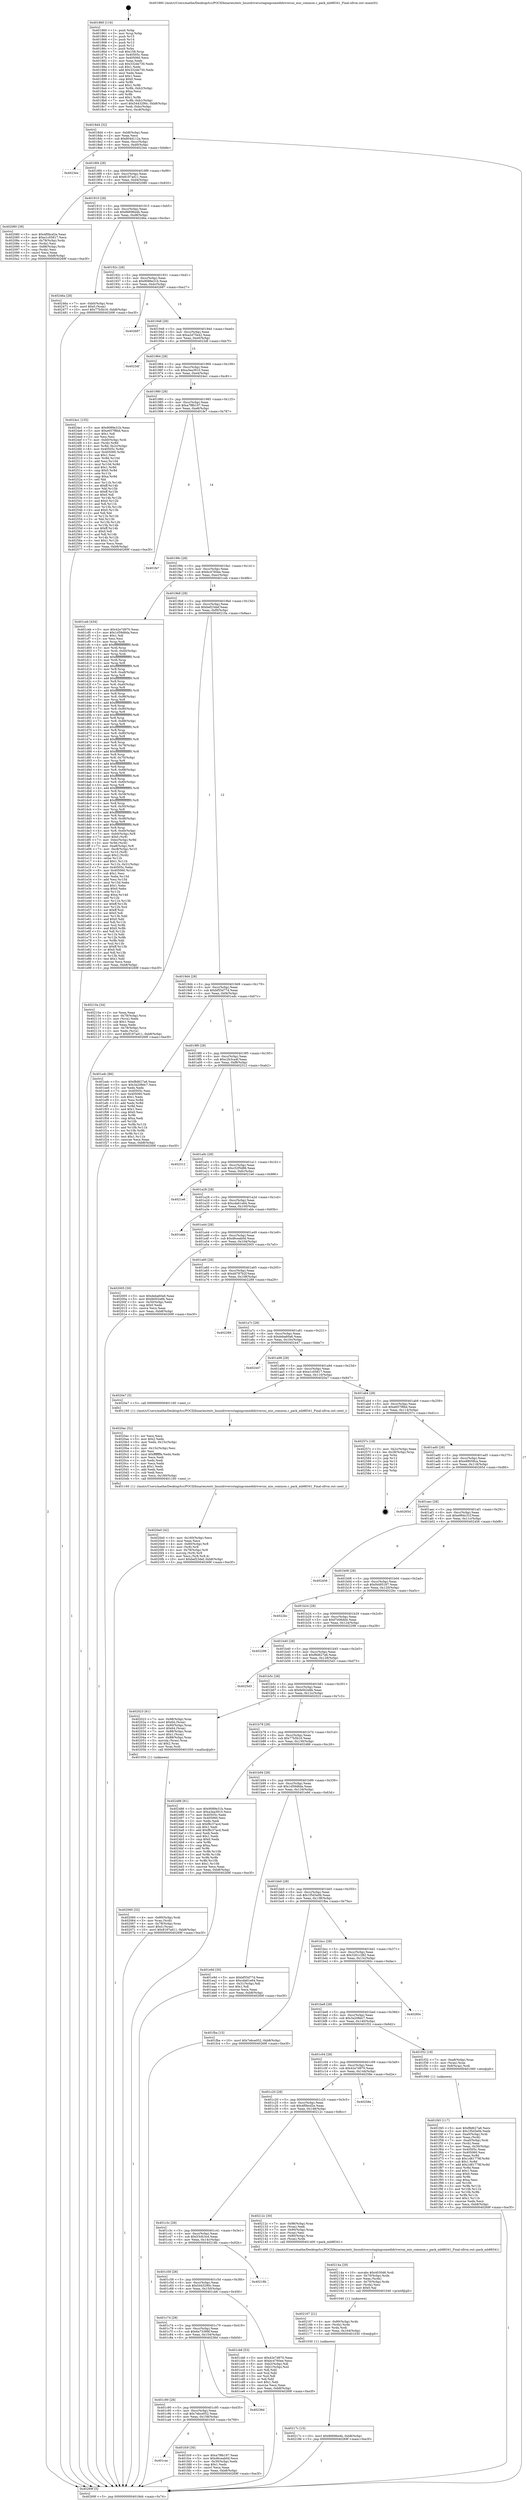 digraph "0x401860" {
  label = "0x401860 (/mnt/c/Users/mathe/Desktop/tcc/POCII/binaries/extr_linuxdriversstagingcomedidriversni_mio_common.c_pack_mb88341_Final-ollvm.out::main(0))"
  labelloc = "t"
  node[shape=record]

  Entry [label="",width=0.3,height=0.3,shape=circle,fillcolor=black,style=filled]
  "0x4018d4" [label="{
     0x4018d4 [32]\l
     | [instrs]\l
     &nbsp;&nbsp;0x4018d4 \<+6\>: mov -0xb8(%rbp),%eax\l
     &nbsp;&nbsp;0x4018da \<+2\>: mov %eax,%ecx\l
     &nbsp;&nbsp;0x4018dc \<+6\>: sub $0x804d112a,%ecx\l
     &nbsp;&nbsp;0x4018e2 \<+6\>: mov %eax,-0xcc(%rbp)\l
     &nbsp;&nbsp;0x4018e8 \<+6\>: mov %ecx,-0xd0(%rbp)\l
     &nbsp;&nbsp;0x4018ee \<+6\>: je 00000000004023ee \<main+0xb8e\>\l
  }"]
  "0x4023ee" [label="{
     0x4023ee\l
  }", style=dashed]
  "0x4018f4" [label="{
     0x4018f4 [28]\l
     | [instrs]\l
     &nbsp;&nbsp;0x4018f4 \<+5\>: jmp 00000000004018f9 \<main+0x99\>\l
     &nbsp;&nbsp;0x4018f9 \<+6\>: mov -0xcc(%rbp),%eax\l
     &nbsp;&nbsp;0x4018ff \<+5\>: sub $0x8197ad11,%eax\l
     &nbsp;&nbsp;0x401904 \<+6\>: mov %eax,-0xd4(%rbp)\l
     &nbsp;&nbsp;0x40190a \<+6\>: je 0000000000402080 \<main+0x820\>\l
  }"]
  Exit [label="",width=0.3,height=0.3,shape=circle,fillcolor=black,style=filled,peripheries=2]
  "0x402080" [label="{
     0x402080 [39]\l
     | [instrs]\l
     &nbsp;&nbsp;0x402080 \<+5\>: mov $0x4f0bcd2e,%eax\l
     &nbsp;&nbsp;0x402085 \<+5\>: mov $0xe1c05817,%ecx\l
     &nbsp;&nbsp;0x40208a \<+4\>: mov -0x78(%rbp),%rdx\l
     &nbsp;&nbsp;0x40208e \<+2\>: mov (%rdx),%esi\l
     &nbsp;&nbsp;0x402090 \<+7\>: mov -0x88(%rbp),%rdx\l
     &nbsp;&nbsp;0x402097 \<+2\>: cmp (%rdx),%esi\l
     &nbsp;&nbsp;0x402099 \<+3\>: cmovl %ecx,%eax\l
     &nbsp;&nbsp;0x40209c \<+6\>: mov %eax,-0xb8(%rbp)\l
     &nbsp;&nbsp;0x4020a2 \<+5\>: jmp 000000000040269f \<main+0xe3f\>\l
  }"]
  "0x401910" [label="{
     0x401910 [28]\l
     | [instrs]\l
     &nbsp;&nbsp;0x401910 \<+5\>: jmp 0000000000401915 \<main+0xb5\>\l
     &nbsp;&nbsp;0x401915 \<+6\>: mov -0xcc(%rbp),%eax\l
     &nbsp;&nbsp;0x40191b \<+5\>: sub $0x86696e4b,%eax\l
     &nbsp;&nbsp;0x401920 \<+6\>: mov %eax,-0xd8(%rbp)\l
     &nbsp;&nbsp;0x401926 \<+6\>: je 000000000040246a \<main+0xc0a\>\l
  }"]
  "0x40217c" [label="{
     0x40217c [15]\l
     | [instrs]\l
     &nbsp;&nbsp;0x40217c \<+10\>: movl $0x86696e4b,-0xb8(%rbp)\l
     &nbsp;&nbsp;0x402186 \<+5\>: jmp 000000000040269f \<main+0xe3f\>\l
  }"]
  "0x40246a" [label="{
     0x40246a [28]\l
     | [instrs]\l
     &nbsp;&nbsp;0x40246a \<+7\>: mov -0xb0(%rbp),%rax\l
     &nbsp;&nbsp;0x402471 \<+6\>: movl $0x0,(%rax)\l
     &nbsp;&nbsp;0x402477 \<+10\>: movl $0x77b5b16,-0xb8(%rbp)\l
     &nbsp;&nbsp;0x402481 \<+5\>: jmp 000000000040269f \<main+0xe3f\>\l
  }"]
  "0x40192c" [label="{
     0x40192c [28]\l
     | [instrs]\l
     &nbsp;&nbsp;0x40192c \<+5\>: jmp 0000000000401931 \<main+0xd1\>\l
     &nbsp;&nbsp;0x401931 \<+6\>: mov -0xcc(%rbp),%eax\l
     &nbsp;&nbsp;0x401937 \<+5\>: sub $0x9089e31b,%eax\l
     &nbsp;&nbsp;0x40193c \<+6\>: mov %eax,-0xdc(%rbp)\l
     &nbsp;&nbsp;0x401942 \<+6\>: je 0000000000402687 \<main+0xe27\>\l
  }"]
  "0x402167" [label="{
     0x402167 [21]\l
     | [instrs]\l
     &nbsp;&nbsp;0x402167 \<+4\>: mov -0x80(%rbp),%rdx\l
     &nbsp;&nbsp;0x40216b \<+3\>: mov (%rdx),%rdx\l
     &nbsp;&nbsp;0x40216e \<+3\>: mov %rdx,%rdi\l
     &nbsp;&nbsp;0x402171 \<+6\>: mov %eax,-0x164(%rbp)\l
     &nbsp;&nbsp;0x402177 \<+5\>: call 0000000000401030 \<free@plt\>\l
     | [calls]\l
     &nbsp;&nbsp;0x401030 \{1\} (unknown)\l
  }"]
  "0x402687" [label="{
     0x402687\l
  }", style=dashed]
  "0x401948" [label="{
     0x401948 [28]\l
     | [instrs]\l
     &nbsp;&nbsp;0x401948 \<+5\>: jmp 000000000040194d \<main+0xed\>\l
     &nbsp;&nbsp;0x40194d \<+6\>: mov -0xcc(%rbp),%eax\l
     &nbsp;&nbsp;0x401953 \<+5\>: sub $0xa2d75e42,%eax\l
     &nbsp;&nbsp;0x401958 \<+6\>: mov %eax,-0xe0(%rbp)\l
     &nbsp;&nbsp;0x40195e \<+6\>: je 00000000004023df \<main+0xb7f\>\l
  }"]
  "0x40214a" [label="{
     0x40214a [29]\l
     | [instrs]\l
     &nbsp;&nbsp;0x40214a \<+10\>: movabs $0x4030d6,%rdi\l
     &nbsp;&nbsp;0x402154 \<+4\>: mov -0x70(%rbp),%rdx\l
     &nbsp;&nbsp;0x402158 \<+2\>: mov %eax,(%rdx)\l
     &nbsp;&nbsp;0x40215a \<+4\>: mov -0x70(%rbp),%rdx\l
     &nbsp;&nbsp;0x40215e \<+2\>: mov (%rdx),%esi\l
     &nbsp;&nbsp;0x402160 \<+2\>: mov $0x0,%al\l
     &nbsp;&nbsp;0x402162 \<+5\>: call 0000000000401040 \<printf@plt\>\l
     | [calls]\l
     &nbsp;&nbsp;0x401040 \{1\} (unknown)\l
  }"]
  "0x4023df" [label="{
     0x4023df\l
  }", style=dashed]
  "0x401964" [label="{
     0x401964 [28]\l
     | [instrs]\l
     &nbsp;&nbsp;0x401964 \<+5\>: jmp 0000000000401969 \<main+0x109\>\l
     &nbsp;&nbsp;0x401969 \<+6\>: mov -0xcc(%rbp),%eax\l
     &nbsp;&nbsp;0x40196f \<+5\>: sub $0xa3ea3910,%eax\l
     &nbsp;&nbsp;0x401974 \<+6\>: mov %eax,-0xe4(%rbp)\l
     &nbsp;&nbsp;0x40197a \<+6\>: je 00000000004024e1 \<main+0xc81\>\l
  }"]
  "0x4020e0" [label="{
     0x4020e0 [42]\l
     | [instrs]\l
     &nbsp;&nbsp;0x4020e0 \<+6\>: mov -0x160(%rbp),%ecx\l
     &nbsp;&nbsp;0x4020e6 \<+3\>: imul %eax,%ecx\l
     &nbsp;&nbsp;0x4020e9 \<+4\>: mov -0x80(%rbp),%r8\l
     &nbsp;&nbsp;0x4020ed \<+3\>: mov (%r8),%r8\l
     &nbsp;&nbsp;0x4020f0 \<+4\>: mov -0x78(%rbp),%r9\l
     &nbsp;&nbsp;0x4020f4 \<+3\>: movslq (%r9),%r9\l
     &nbsp;&nbsp;0x4020f7 \<+4\>: mov %ecx,(%r8,%r9,4)\l
     &nbsp;&nbsp;0x4020fb \<+10\>: movl $0xbef23def,-0xb8(%rbp)\l
     &nbsp;&nbsp;0x402105 \<+5\>: jmp 000000000040269f \<main+0xe3f\>\l
  }"]
  "0x4024e1" [label="{
     0x4024e1 [155]\l
     | [instrs]\l
     &nbsp;&nbsp;0x4024e1 \<+5\>: mov $0x9089e31b,%eax\l
     &nbsp;&nbsp;0x4024e6 \<+5\>: mov $0xe657f8bd,%ecx\l
     &nbsp;&nbsp;0x4024eb \<+2\>: mov $0x1,%dl\l
     &nbsp;&nbsp;0x4024ed \<+2\>: xor %esi,%esi\l
     &nbsp;&nbsp;0x4024ef \<+7\>: mov -0xb0(%rbp),%rdi\l
     &nbsp;&nbsp;0x4024f6 \<+3\>: mov (%rdi),%r8d\l
     &nbsp;&nbsp;0x4024f9 \<+4\>: mov %r8d,-0x2c(%rbp)\l
     &nbsp;&nbsp;0x4024fd \<+8\>: mov 0x40505c,%r8d\l
     &nbsp;&nbsp;0x402505 \<+8\>: mov 0x405060,%r9d\l
     &nbsp;&nbsp;0x40250d \<+3\>: sub $0x1,%esi\l
     &nbsp;&nbsp;0x402510 \<+3\>: mov %r8d,%r10d\l
     &nbsp;&nbsp;0x402513 \<+3\>: add %esi,%r10d\l
     &nbsp;&nbsp;0x402516 \<+4\>: imul %r10d,%r8d\l
     &nbsp;&nbsp;0x40251a \<+4\>: and $0x1,%r8d\l
     &nbsp;&nbsp;0x40251e \<+4\>: cmp $0x0,%r8d\l
     &nbsp;&nbsp;0x402522 \<+4\>: sete %r11b\l
     &nbsp;&nbsp;0x402526 \<+4\>: cmp $0xa,%r9d\l
     &nbsp;&nbsp;0x40252a \<+3\>: setl %bl\l
     &nbsp;&nbsp;0x40252d \<+3\>: mov %r11b,%r14b\l
     &nbsp;&nbsp;0x402530 \<+4\>: xor $0xff,%r14b\l
     &nbsp;&nbsp;0x402534 \<+3\>: mov %bl,%r15b\l
     &nbsp;&nbsp;0x402537 \<+4\>: xor $0xff,%r15b\l
     &nbsp;&nbsp;0x40253b \<+3\>: xor $0x0,%dl\l
     &nbsp;&nbsp;0x40253e \<+3\>: mov %r14b,%r12b\l
     &nbsp;&nbsp;0x402541 \<+4\>: and $0x0,%r12b\l
     &nbsp;&nbsp;0x402545 \<+3\>: and %dl,%r11b\l
     &nbsp;&nbsp;0x402548 \<+3\>: mov %r15b,%r13b\l
     &nbsp;&nbsp;0x40254b \<+4\>: and $0x0,%r13b\l
     &nbsp;&nbsp;0x40254f \<+2\>: and %dl,%bl\l
     &nbsp;&nbsp;0x402551 \<+3\>: or %r11b,%r12b\l
     &nbsp;&nbsp;0x402554 \<+3\>: or %bl,%r13b\l
     &nbsp;&nbsp;0x402557 \<+3\>: xor %r13b,%r12b\l
     &nbsp;&nbsp;0x40255a \<+3\>: or %r15b,%r14b\l
     &nbsp;&nbsp;0x40255d \<+4\>: xor $0xff,%r14b\l
     &nbsp;&nbsp;0x402561 \<+3\>: or $0x0,%dl\l
     &nbsp;&nbsp;0x402564 \<+3\>: and %dl,%r14b\l
     &nbsp;&nbsp;0x402567 \<+3\>: or %r14b,%r12b\l
     &nbsp;&nbsp;0x40256a \<+4\>: test $0x1,%r12b\l
     &nbsp;&nbsp;0x40256e \<+3\>: cmovne %ecx,%eax\l
     &nbsp;&nbsp;0x402571 \<+6\>: mov %eax,-0xb8(%rbp)\l
     &nbsp;&nbsp;0x402577 \<+5\>: jmp 000000000040269f \<main+0xe3f\>\l
  }"]
  "0x401980" [label="{
     0x401980 [28]\l
     | [instrs]\l
     &nbsp;&nbsp;0x401980 \<+5\>: jmp 0000000000401985 \<main+0x125\>\l
     &nbsp;&nbsp;0x401985 \<+6\>: mov -0xcc(%rbp),%eax\l
     &nbsp;&nbsp;0x40198b \<+5\>: sub $0xa7f8b197,%eax\l
     &nbsp;&nbsp;0x401990 \<+6\>: mov %eax,-0xe8(%rbp)\l
     &nbsp;&nbsp;0x401996 \<+6\>: je 0000000000401fe7 \<main+0x787\>\l
  }"]
  "0x4020ac" [label="{
     0x4020ac [52]\l
     | [instrs]\l
     &nbsp;&nbsp;0x4020ac \<+2\>: xor %ecx,%ecx\l
     &nbsp;&nbsp;0x4020ae \<+5\>: mov $0x2,%edx\l
     &nbsp;&nbsp;0x4020b3 \<+6\>: mov %edx,-0x15c(%rbp)\l
     &nbsp;&nbsp;0x4020b9 \<+1\>: cltd\l
     &nbsp;&nbsp;0x4020ba \<+6\>: mov -0x15c(%rbp),%esi\l
     &nbsp;&nbsp;0x4020c0 \<+2\>: idiv %esi\l
     &nbsp;&nbsp;0x4020c2 \<+6\>: imul $0xfffffffe,%edx,%edx\l
     &nbsp;&nbsp;0x4020c8 \<+2\>: mov %ecx,%edi\l
     &nbsp;&nbsp;0x4020ca \<+2\>: sub %edx,%edi\l
     &nbsp;&nbsp;0x4020cc \<+2\>: mov %ecx,%edx\l
     &nbsp;&nbsp;0x4020ce \<+3\>: sub $0x1,%edx\l
     &nbsp;&nbsp;0x4020d1 \<+2\>: add %edx,%edi\l
     &nbsp;&nbsp;0x4020d3 \<+2\>: sub %edi,%ecx\l
     &nbsp;&nbsp;0x4020d5 \<+6\>: mov %ecx,-0x160(%rbp)\l
     &nbsp;&nbsp;0x4020db \<+5\>: call 0000000000401160 \<next_i\>\l
     | [calls]\l
     &nbsp;&nbsp;0x401160 \{1\} (/mnt/c/Users/mathe/Desktop/tcc/POCII/binaries/extr_linuxdriversstagingcomedidriversni_mio_common.c_pack_mb88341_Final-ollvm.out::next_i)\l
  }"]
  "0x401fe7" [label="{
     0x401fe7\l
  }", style=dashed]
  "0x40199c" [label="{
     0x40199c [28]\l
     | [instrs]\l
     &nbsp;&nbsp;0x40199c \<+5\>: jmp 00000000004019a1 \<main+0x141\>\l
     &nbsp;&nbsp;0x4019a1 \<+6\>: mov -0xcc(%rbp),%eax\l
     &nbsp;&nbsp;0x4019a7 \<+5\>: sub $0xbc4760ee,%eax\l
     &nbsp;&nbsp;0x4019ac \<+6\>: mov %eax,-0xec(%rbp)\l
     &nbsp;&nbsp;0x4019b2 \<+6\>: je 0000000000401ceb \<main+0x48b\>\l
  }"]
  "0x402060" [label="{
     0x402060 [32]\l
     | [instrs]\l
     &nbsp;&nbsp;0x402060 \<+4\>: mov -0x80(%rbp),%rdi\l
     &nbsp;&nbsp;0x402064 \<+3\>: mov %rax,(%rdi)\l
     &nbsp;&nbsp;0x402067 \<+4\>: mov -0x78(%rbp),%rax\l
     &nbsp;&nbsp;0x40206b \<+6\>: movl $0x0,(%rax)\l
     &nbsp;&nbsp;0x402071 \<+10\>: movl $0x8197ad11,-0xb8(%rbp)\l
     &nbsp;&nbsp;0x40207b \<+5\>: jmp 000000000040269f \<main+0xe3f\>\l
  }"]
  "0x401ceb" [label="{
     0x401ceb [434]\l
     | [instrs]\l
     &nbsp;&nbsp;0x401ceb \<+5\>: mov $0x42e7d970,%eax\l
     &nbsp;&nbsp;0x401cf0 \<+5\>: mov $0x1d59d6da,%ecx\l
     &nbsp;&nbsp;0x401cf5 \<+2\>: mov $0x1,%dl\l
     &nbsp;&nbsp;0x401cf7 \<+2\>: xor %esi,%esi\l
     &nbsp;&nbsp;0x401cf9 \<+3\>: mov %rsp,%rdi\l
     &nbsp;&nbsp;0x401cfc \<+4\>: add $0xfffffffffffffff0,%rdi\l
     &nbsp;&nbsp;0x401d00 \<+3\>: mov %rdi,%rsp\l
     &nbsp;&nbsp;0x401d03 \<+7\>: mov %rdi,-0xb0(%rbp)\l
     &nbsp;&nbsp;0x401d0a \<+3\>: mov %rsp,%rdi\l
     &nbsp;&nbsp;0x401d0d \<+4\>: add $0xfffffffffffffff0,%rdi\l
     &nbsp;&nbsp;0x401d11 \<+3\>: mov %rdi,%rsp\l
     &nbsp;&nbsp;0x401d14 \<+3\>: mov %rsp,%r8\l
     &nbsp;&nbsp;0x401d17 \<+4\>: add $0xfffffffffffffff0,%r8\l
     &nbsp;&nbsp;0x401d1b \<+3\>: mov %r8,%rsp\l
     &nbsp;&nbsp;0x401d1e \<+7\>: mov %r8,-0xa8(%rbp)\l
     &nbsp;&nbsp;0x401d25 \<+3\>: mov %rsp,%r8\l
     &nbsp;&nbsp;0x401d28 \<+4\>: add $0xfffffffffffffff0,%r8\l
     &nbsp;&nbsp;0x401d2c \<+3\>: mov %r8,%rsp\l
     &nbsp;&nbsp;0x401d2f \<+7\>: mov %r8,-0xa0(%rbp)\l
     &nbsp;&nbsp;0x401d36 \<+3\>: mov %rsp,%r8\l
     &nbsp;&nbsp;0x401d39 \<+4\>: add $0xfffffffffffffff0,%r8\l
     &nbsp;&nbsp;0x401d3d \<+3\>: mov %r8,%rsp\l
     &nbsp;&nbsp;0x401d40 \<+7\>: mov %r8,-0x98(%rbp)\l
     &nbsp;&nbsp;0x401d47 \<+3\>: mov %rsp,%r8\l
     &nbsp;&nbsp;0x401d4a \<+4\>: add $0xfffffffffffffff0,%r8\l
     &nbsp;&nbsp;0x401d4e \<+3\>: mov %r8,%rsp\l
     &nbsp;&nbsp;0x401d51 \<+7\>: mov %r8,-0x90(%rbp)\l
     &nbsp;&nbsp;0x401d58 \<+3\>: mov %rsp,%r8\l
     &nbsp;&nbsp;0x401d5b \<+4\>: add $0xfffffffffffffff0,%r8\l
     &nbsp;&nbsp;0x401d5f \<+3\>: mov %r8,%rsp\l
     &nbsp;&nbsp;0x401d62 \<+7\>: mov %r8,-0x88(%rbp)\l
     &nbsp;&nbsp;0x401d69 \<+3\>: mov %rsp,%r8\l
     &nbsp;&nbsp;0x401d6c \<+4\>: add $0xfffffffffffffff0,%r8\l
     &nbsp;&nbsp;0x401d70 \<+3\>: mov %r8,%rsp\l
     &nbsp;&nbsp;0x401d73 \<+4\>: mov %r8,-0x80(%rbp)\l
     &nbsp;&nbsp;0x401d77 \<+3\>: mov %rsp,%r8\l
     &nbsp;&nbsp;0x401d7a \<+4\>: add $0xfffffffffffffff0,%r8\l
     &nbsp;&nbsp;0x401d7e \<+3\>: mov %r8,%rsp\l
     &nbsp;&nbsp;0x401d81 \<+4\>: mov %r8,-0x78(%rbp)\l
     &nbsp;&nbsp;0x401d85 \<+3\>: mov %rsp,%r8\l
     &nbsp;&nbsp;0x401d88 \<+4\>: add $0xfffffffffffffff0,%r8\l
     &nbsp;&nbsp;0x401d8c \<+3\>: mov %r8,%rsp\l
     &nbsp;&nbsp;0x401d8f \<+4\>: mov %r8,-0x70(%rbp)\l
     &nbsp;&nbsp;0x401d93 \<+3\>: mov %rsp,%r8\l
     &nbsp;&nbsp;0x401d96 \<+4\>: add $0xfffffffffffffff0,%r8\l
     &nbsp;&nbsp;0x401d9a \<+3\>: mov %r8,%rsp\l
     &nbsp;&nbsp;0x401d9d \<+4\>: mov %r8,-0x68(%rbp)\l
     &nbsp;&nbsp;0x401da1 \<+3\>: mov %rsp,%r8\l
     &nbsp;&nbsp;0x401da4 \<+4\>: add $0xfffffffffffffff0,%r8\l
     &nbsp;&nbsp;0x401da8 \<+3\>: mov %r8,%rsp\l
     &nbsp;&nbsp;0x401dab \<+4\>: mov %r8,-0x60(%rbp)\l
     &nbsp;&nbsp;0x401daf \<+3\>: mov %rsp,%r8\l
     &nbsp;&nbsp;0x401db2 \<+4\>: add $0xfffffffffffffff0,%r8\l
     &nbsp;&nbsp;0x401db6 \<+3\>: mov %r8,%rsp\l
     &nbsp;&nbsp;0x401db9 \<+4\>: mov %r8,-0x58(%rbp)\l
     &nbsp;&nbsp;0x401dbd \<+3\>: mov %rsp,%r8\l
     &nbsp;&nbsp;0x401dc0 \<+4\>: add $0xfffffffffffffff0,%r8\l
     &nbsp;&nbsp;0x401dc4 \<+3\>: mov %r8,%rsp\l
     &nbsp;&nbsp;0x401dc7 \<+4\>: mov %r8,-0x50(%rbp)\l
     &nbsp;&nbsp;0x401dcb \<+3\>: mov %rsp,%r8\l
     &nbsp;&nbsp;0x401dce \<+4\>: add $0xfffffffffffffff0,%r8\l
     &nbsp;&nbsp;0x401dd2 \<+3\>: mov %r8,%rsp\l
     &nbsp;&nbsp;0x401dd5 \<+4\>: mov %r8,-0x48(%rbp)\l
     &nbsp;&nbsp;0x401dd9 \<+3\>: mov %rsp,%r8\l
     &nbsp;&nbsp;0x401ddc \<+4\>: add $0xfffffffffffffff0,%r8\l
     &nbsp;&nbsp;0x401de0 \<+3\>: mov %r8,%rsp\l
     &nbsp;&nbsp;0x401de3 \<+4\>: mov %r8,-0x40(%rbp)\l
     &nbsp;&nbsp;0x401de7 \<+7\>: mov -0xb0(%rbp),%r8\l
     &nbsp;&nbsp;0x401dee \<+7\>: movl $0x0,(%r8)\l
     &nbsp;&nbsp;0x401df5 \<+7\>: mov -0xbc(%rbp),%r9d\l
     &nbsp;&nbsp;0x401dfc \<+3\>: mov %r9d,(%rdi)\l
     &nbsp;&nbsp;0x401dff \<+7\>: mov -0xa8(%rbp),%r8\l
     &nbsp;&nbsp;0x401e06 \<+7\>: mov -0xc8(%rbp),%r10\l
     &nbsp;&nbsp;0x401e0d \<+3\>: mov %r10,(%r8)\l
     &nbsp;&nbsp;0x401e10 \<+3\>: cmpl $0x2,(%rdi)\l
     &nbsp;&nbsp;0x401e13 \<+4\>: setne %r11b\l
     &nbsp;&nbsp;0x401e17 \<+4\>: and $0x1,%r11b\l
     &nbsp;&nbsp;0x401e1b \<+4\>: mov %r11b,-0x31(%rbp)\l
     &nbsp;&nbsp;0x401e1f \<+7\>: mov 0x40505c,%ebx\l
     &nbsp;&nbsp;0x401e26 \<+8\>: mov 0x405060,%r14d\l
     &nbsp;&nbsp;0x401e2e \<+3\>: sub $0x1,%esi\l
     &nbsp;&nbsp;0x401e31 \<+3\>: mov %ebx,%r15d\l
     &nbsp;&nbsp;0x401e34 \<+3\>: add %esi,%r15d\l
     &nbsp;&nbsp;0x401e37 \<+4\>: imul %r15d,%ebx\l
     &nbsp;&nbsp;0x401e3b \<+3\>: and $0x1,%ebx\l
     &nbsp;&nbsp;0x401e3e \<+3\>: cmp $0x0,%ebx\l
     &nbsp;&nbsp;0x401e41 \<+4\>: sete %r11b\l
     &nbsp;&nbsp;0x401e45 \<+4\>: cmp $0xa,%r14d\l
     &nbsp;&nbsp;0x401e49 \<+4\>: setl %r12b\l
     &nbsp;&nbsp;0x401e4d \<+3\>: mov %r11b,%r13b\l
     &nbsp;&nbsp;0x401e50 \<+4\>: xor $0xff,%r13b\l
     &nbsp;&nbsp;0x401e54 \<+3\>: mov %r12b,%sil\l
     &nbsp;&nbsp;0x401e57 \<+4\>: xor $0xff,%sil\l
     &nbsp;&nbsp;0x401e5b \<+3\>: xor $0x0,%dl\l
     &nbsp;&nbsp;0x401e5e \<+3\>: mov %r13b,%dil\l
     &nbsp;&nbsp;0x401e61 \<+4\>: and $0x0,%dil\l
     &nbsp;&nbsp;0x401e65 \<+3\>: and %dl,%r11b\l
     &nbsp;&nbsp;0x401e68 \<+3\>: mov %sil,%r8b\l
     &nbsp;&nbsp;0x401e6b \<+4\>: and $0x0,%r8b\l
     &nbsp;&nbsp;0x401e6f \<+3\>: and %dl,%r12b\l
     &nbsp;&nbsp;0x401e72 \<+3\>: or %r11b,%dil\l
     &nbsp;&nbsp;0x401e75 \<+3\>: or %r12b,%r8b\l
     &nbsp;&nbsp;0x401e78 \<+3\>: xor %r8b,%dil\l
     &nbsp;&nbsp;0x401e7b \<+3\>: or %sil,%r13b\l
     &nbsp;&nbsp;0x401e7e \<+4\>: xor $0xff,%r13b\l
     &nbsp;&nbsp;0x401e82 \<+3\>: or $0x0,%dl\l
     &nbsp;&nbsp;0x401e85 \<+3\>: and %dl,%r13b\l
     &nbsp;&nbsp;0x401e88 \<+3\>: or %r13b,%dil\l
     &nbsp;&nbsp;0x401e8b \<+4\>: test $0x1,%dil\l
     &nbsp;&nbsp;0x401e8f \<+3\>: cmovne %ecx,%eax\l
     &nbsp;&nbsp;0x401e92 \<+6\>: mov %eax,-0xb8(%rbp)\l
     &nbsp;&nbsp;0x401e98 \<+5\>: jmp 000000000040269f \<main+0xe3f\>\l
  }"]
  "0x4019b8" [label="{
     0x4019b8 [28]\l
     | [instrs]\l
     &nbsp;&nbsp;0x4019b8 \<+5\>: jmp 00000000004019bd \<main+0x15d\>\l
     &nbsp;&nbsp;0x4019bd \<+6\>: mov -0xcc(%rbp),%eax\l
     &nbsp;&nbsp;0x4019c3 \<+5\>: sub $0xbef23def,%eax\l
     &nbsp;&nbsp;0x4019c8 \<+6\>: mov %eax,-0xf0(%rbp)\l
     &nbsp;&nbsp;0x4019ce \<+6\>: je 000000000040210a \<main+0x8aa\>\l
  }"]
  "0x401cac" [label="{
     0x401cac\l
  }", style=dashed]
  "0x40210a" [label="{
     0x40210a [34]\l
     | [instrs]\l
     &nbsp;&nbsp;0x40210a \<+2\>: xor %eax,%eax\l
     &nbsp;&nbsp;0x40210c \<+4\>: mov -0x78(%rbp),%rcx\l
     &nbsp;&nbsp;0x402110 \<+2\>: mov (%rcx),%edx\l
     &nbsp;&nbsp;0x402112 \<+3\>: sub $0x1,%eax\l
     &nbsp;&nbsp;0x402115 \<+2\>: sub %eax,%edx\l
     &nbsp;&nbsp;0x402117 \<+4\>: mov -0x78(%rbp),%rcx\l
     &nbsp;&nbsp;0x40211b \<+2\>: mov %edx,(%rcx)\l
     &nbsp;&nbsp;0x40211d \<+10\>: movl $0x8197ad11,-0xb8(%rbp)\l
     &nbsp;&nbsp;0x402127 \<+5\>: jmp 000000000040269f \<main+0xe3f\>\l
  }"]
  "0x4019d4" [label="{
     0x4019d4 [28]\l
     | [instrs]\l
     &nbsp;&nbsp;0x4019d4 \<+5\>: jmp 00000000004019d9 \<main+0x179\>\l
     &nbsp;&nbsp;0x4019d9 \<+6\>: mov -0xcc(%rbp),%eax\l
     &nbsp;&nbsp;0x4019df \<+5\>: sub $0xbf55d77d,%eax\l
     &nbsp;&nbsp;0x4019e4 \<+6\>: mov %eax,-0xf4(%rbp)\l
     &nbsp;&nbsp;0x4019ea \<+6\>: je 0000000000401edc \<main+0x67c\>\l
  }"]
  "0x401fc9" [label="{
     0x401fc9 [30]\l
     | [instrs]\l
     &nbsp;&nbsp;0x401fc9 \<+5\>: mov $0xa7f8b197,%eax\l
     &nbsp;&nbsp;0x401fce \<+5\>: mov $0xd6ceab0d,%ecx\l
     &nbsp;&nbsp;0x401fd3 \<+3\>: mov -0x30(%rbp),%edx\l
     &nbsp;&nbsp;0x401fd6 \<+3\>: cmp $0x1,%edx\l
     &nbsp;&nbsp;0x401fd9 \<+3\>: cmovl %ecx,%eax\l
     &nbsp;&nbsp;0x401fdc \<+6\>: mov %eax,-0xb8(%rbp)\l
     &nbsp;&nbsp;0x401fe2 \<+5\>: jmp 000000000040269f \<main+0xe3f\>\l
  }"]
  "0x401edc" [label="{
     0x401edc [86]\l
     | [instrs]\l
     &nbsp;&nbsp;0x401edc \<+5\>: mov $0xf8d627a6,%eax\l
     &nbsp;&nbsp;0x401ee1 \<+5\>: mov $0x3a208dc7,%ecx\l
     &nbsp;&nbsp;0x401ee6 \<+2\>: xor %edx,%edx\l
     &nbsp;&nbsp;0x401ee8 \<+7\>: mov 0x40505c,%esi\l
     &nbsp;&nbsp;0x401eef \<+7\>: mov 0x405060,%edi\l
     &nbsp;&nbsp;0x401ef6 \<+3\>: sub $0x1,%edx\l
     &nbsp;&nbsp;0x401ef9 \<+3\>: mov %esi,%r8d\l
     &nbsp;&nbsp;0x401efc \<+3\>: add %edx,%r8d\l
     &nbsp;&nbsp;0x401eff \<+4\>: imul %r8d,%esi\l
     &nbsp;&nbsp;0x401f03 \<+3\>: and $0x1,%esi\l
     &nbsp;&nbsp;0x401f06 \<+3\>: cmp $0x0,%esi\l
     &nbsp;&nbsp;0x401f09 \<+4\>: sete %r9b\l
     &nbsp;&nbsp;0x401f0d \<+3\>: cmp $0xa,%edi\l
     &nbsp;&nbsp;0x401f10 \<+4\>: setl %r10b\l
     &nbsp;&nbsp;0x401f14 \<+3\>: mov %r9b,%r11b\l
     &nbsp;&nbsp;0x401f17 \<+3\>: and %r10b,%r11b\l
     &nbsp;&nbsp;0x401f1a \<+3\>: xor %r10b,%r9b\l
     &nbsp;&nbsp;0x401f1d \<+3\>: or %r9b,%r11b\l
     &nbsp;&nbsp;0x401f20 \<+4\>: test $0x1,%r11b\l
     &nbsp;&nbsp;0x401f24 \<+3\>: cmovne %ecx,%eax\l
     &nbsp;&nbsp;0x401f27 \<+6\>: mov %eax,-0xb8(%rbp)\l
     &nbsp;&nbsp;0x401f2d \<+5\>: jmp 000000000040269f \<main+0xe3f\>\l
  }"]
  "0x4019f0" [label="{
     0x4019f0 [28]\l
     | [instrs]\l
     &nbsp;&nbsp;0x4019f0 \<+5\>: jmp 00000000004019f5 \<main+0x195\>\l
     &nbsp;&nbsp;0x4019f5 \<+6\>: mov -0xcc(%rbp),%eax\l
     &nbsp;&nbsp;0x4019fb \<+5\>: sub $0xc2b3ca4f,%eax\l
     &nbsp;&nbsp;0x401a00 \<+6\>: mov %eax,-0xf8(%rbp)\l
     &nbsp;&nbsp;0x401a06 \<+6\>: je 0000000000402312 \<main+0xab2\>\l
  }"]
  "0x401c90" [label="{
     0x401c90 [28]\l
     | [instrs]\l
     &nbsp;&nbsp;0x401c90 \<+5\>: jmp 0000000000401c95 \<main+0x435\>\l
     &nbsp;&nbsp;0x401c95 \<+6\>: mov -0xcc(%rbp),%eax\l
     &nbsp;&nbsp;0x401c9b \<+5\>: sub $0x7ebce052,%eax\l
     &nbsp;&nbsp;0x401ca0 \<+6\>: mov %eax,-0x158(%rbp)\l
     &nbsp;&nbsp;0x401ca6 \<+6\>: je 0000000000401fc9 \<main+0x769\>\l
  }"]
  "0x402312" [label="{
     0x402312\l
  }", style=dashed]
  "0x401a0c" [label="{
     0x401a0c [28]\l
     | [instrs]\l
     &nbsp;&nbsp;0x401a0c \<+5\>: jmp 0000000000401a11 \<main+0x1b1\>\l
     &nbsp;&nbsp;0x401a11 \<+6\>: mov -0xcc(%rbp),%eax\l
     &nbsp;&nbsp;0x401a17 \<+5\>: sub $0xc52f5d86,%eax\l
     &nbsp;&nbsp;0x401a1c \<+6\>: mov %eax,-0xfc(%rbp)\l
     &nbsp;&nbsp;0x401a22 \<+6\>: je 00000000004021e6 \<main+0x986\>\l
  }"]
  "0x40236d" [label="{
     0x40236d\l
  }", style=dashed]
  "0x4021e6" [label="{
     0x4021e6\l
  }", style=dashed]
  "0x401a28" [label="{
     0x401a28 [28]\l
     | [instrs]\l
     &nbsp;&nbsp;0x401a28 \<+5\>: jmp 0000000000401a2d \<main+0x1cd\>\l
     &nbsp;&nbsp;0x401a2d \<+6\>: mov -0xcc(%rbp),%eax\l
     &nbsp;&nbsp;0x401a33 \<+5\>: sub $0xcda61e64,%eax\l
     &nbsp;&nbsp;0x401a38 \<+6\>: mov %eax,-0x100(%rbp)\l
     &nbsp;&nbsp;0x401a3e \<+6\>: je 0000000000401ebb \<main+0x65b\>\l
  }"]
  "0x401f45" [label="{
     0x401f45 [117]\l
     | [instrs]\l
     &nbsp;&nbsp;0x401f45 \<+5\>: mov $0xf8d627a6,%ecx\l
     &nbsp;&nbsp;0x401f4a \<+5\>: mov $0x1f5d3e0b,%edx\l
     &nbsp;&nbsp;0x401f4f \<+7\>: mov -0xa0(%rbp),%rdi\l
     &nbsp;&nbsp;0x401f56 \<+2\>: mov %eax,(%rdi)\l
     &nbsp;&nbsp;0x401f58 \<+7\>: mov -0xa0(%rbp),%rdi\l
     &nbsp;&nbsp;0x401f5f \<+2\>: mov (%rdi),%eax\l
     &nbsp;&nbsp;0x401f61 \<+3\>: mov %eax,-0x30(%rbp)\l
     &nbsp;&nbsp;0x401f64 \<+7\>: mov 0x40505c,%eax\l
     &nbsp;&nbsp;0x401f6b \<+7\>: mov 0x405060,%esi\l
     &nbsp;&nbsp;0x401f72 \<+3\>: mov %eax,%r8d\l
     &nbsp;&nbsp;0x401f75 \<+7\>: sub $0x1d81778f,%r8d\l
     &nbsp;&nbsp;0x401f7c \<+4\>: sub $0x1,%r8d\l
     &nbsp;&nbsp;0x401f80 \<+7\>: add $0x1d81778f,%r8d\l
     &nbsp;&nbsp;0x401f87 \<+4\>: imul %r8d,%eax\l
     &nbsp;&nbsp;0x401f8b \<+3\>: and $0x1,%eax\l
     &nbsp;&nbsp;0x401f8e \<+3\>: cmp $0x0,%eax\l
     &nbsp;&nbsp;0x401f91 \<+4\>: sete %r9b\l
     &nbsp;&nbsp;0x401f95 \<+3\>: cmp $0xa,%esi\l
     &nbsp;&nbsp;0x401f98 \<+4\>: setl %r10b\l
     &nbsp;&nbsp;0x401f9c \<+3\>: mov %r9b,%r11b\l
     &nbsp;&nbsp;0x401f9f \<+3\>: and %r10b,%r11b\l
     &nbsp;&nbsp;0x401fa2 \<+3\>: xor %r10b,%r9b\l
     &nbsp;&nbsp;0x401fa5 \<+3\>: or %r9b,%r11b\l
     &nbsp;&nbsp;0x401fa8 \<+4\>: test $0x1,%r11b\l
     &nbsp;&nbsp;0x401fac \<+3\>: cmovne %edx,%ecx\l
     &nbsp;&nbsp;0x401faf \<+6\>: mov %ecx,-0xb8(%rbp)\l
     &nbsp;&nbsp;0x401fb5 \<+5\>: jmp 000000000040269f \<main+0xe3f\>\l
  }"]
  "0x401ebb" [label="{
     0x401ebb\l
  }", style=dashed]
  "0x401a44" [label="{
     0x401a44 [28]\l
     | [instrs]\l
     &nbsp;&nbsp;0x401a44 \<+5\>: jmp 0000000000401a49 \<main+0x1e9\>\l
     &nbsp;&nbsp;0x401a49 \<+6\>: mov -0xcc(%rbp),%eax\l
     &nbsp;&nbsp;0x401a4f \<+5\>: sub $0xd6ceab0d,%eax\l
     &nbsp;&nbsp;0x401a54 \<+6\>: mov %eax,-0x104(%rbp)\l
     &nbsp;&nbsp;0x401a5a \<+6\>: je 0000000000402005 \<main+0x7a5\>\l
  }"]
  "0x401860" [label="{
     0x401860 [116]\l
     | [instrs]\l
     &nbsp;&nbsp;0x401860 \<+1\>: push %rbp\l
     &nbsp;&nbsp;0x401861 \<+3\>: mov %rsp,%rbp\l
     &nbsp;&nbsp;0x401864 \<+2\>: push %r15\l
     &nbsp;&nbsp;0x401866 \<+2\>: push %r14\l
     &nbsp;&nbsp;0x401868 \<+2\>: push %r13\l
     &nbsp;&nbsp;0x40186a \<+2\>: push %r12\l
     &nbsp;&nbsp;0x40186c \<+1\>: push %rbx\l
     &nbsp;&nbsp;0x40186d \<+7\>: sub $0x158,%rsp\l
     &nbsp;&nbsp;0x401874 \<+7\>: mov 0x40505c,%eax\l
     &nbsp;&nbsp;0x40187b \<+7\>: mov 0x405060,%ecx\l
     &nbsp;&nbsp;0x401882 \<+2\>: mov %eax,%edx\l
     &nbsp;&nbsp;0x401884 \<+6\>: sub $0x332de730,%edx\l
     &nbsp;&nbsp;0x40188a \<+3\>: sub $0x1,%edx\l
     &nbsp;&nbsp;0x40188d \<+6\>: add $0x332de730,%edx\l
     &nbsp;&nbsp;0x401893 \<+3\>: imul %edx,%eax\l
     &nbsp;&nbsp;0x401896 \<+3\>: and $0x1,%eax\l
     &nbsp;&nbsp;0x401899 \<+3\>: cmp $0x0,%eax\l
     &nbsp;&nbsp;0x40189c \<+4\>: sete %r8b\l
     &nbsp;&nbsp;0x4018a0 \<+4\>: and $0x1,%r8b\l
     &nbsp;&nbsp;0x4018a4 \<+7\>: mov %r8b,-0xb2(%rbp)\l
     &nbsp;&nbsp;0x4018ab \<+3\>: cmp $0xa,%ecx\l
     &nbsp;&nbsp;0x4018ae \<+4\>: setl %r8b\l
     &nbsp;&nbsp;0x4018b2 \<+4\>: and $0x1,%r8b\l
     &nbsp;&nbsp;0x4018b6 \<+7\>: mov %r8b,-0xb1(%rbp)\l
     &nbsp;&nbsp;0x4018bd \<+10\>: movl $0x5443290c,-0xb8(%rbp)\l
     &nbsp;&nbsp;0x4018c7 \<+6\>: mov %edi,-0xbc(%rbp)\l
     &nbsp;&nbsp;0x4018cd \<+7\>: mov %rsi,-0xc8(%rbp)\l
  }"]
  "0x402005" [label="{
     0x402005 [30]\l
     | [instrs]\l
     &nbsp;&nbsp;0x402005 \<+5\>: mov $0xdeba60a6,%eax\l
     &nbsp;&nbsp;0x40200a \<+5\>: mov $0xfe002e6b,%ecx\l
     &nbsp;&nbsp;0x40200f \<+3\>: mov -0x30(%rbp),%edx\l
     &nbsp;&nbsp;0x402012 \<+3\>: cmp $0x0,%edx\l
     &nbsp;&nbsp;0x402015 \<+3\>: cmove %ecx,%eax\l
     &nbsp;&nbsp;0x402018 \<+6\>: mov %eax,-0xb8(%rbp)\l
     &nbsp;&nbsp;0x40201e \<+5\>: jmp 000000000040269f \<main+0xe3f\>\l
  }"]
  "0x401a60" [label="{
     0x401a60 [28]\l
     | [instrs]\l
     &nbsp;&nbsp;0x401a60 \<+5\>: jmp 0000000000401a65 \<main+0x205\>\l
     &nbsp;&nbsp;0x401a65 \<+6\>: mov -0xcc(%rbp),%eax\l
     &nbsp;&nbsp;0x401a6b \<+5\>: sub $0xdd787b2f,%eax\l
     &nbsp;&nbsp;0x401a70 \<+6\>: mov %eax,-0x108(%rbp)\l
     &nbsp;&nbsp;0x401a76 \<+6\>: je 0000000000402289 \<main+0xa29\>\l
  }"]
  "0x40269f" [label="{
     0x40269f [5]\l
     | [instrs]\l
     &nbsp;&nbsp;0x40269f \<+5\>: jmp 00000000004018d4 \<main+0x74\>\l
  }"]
  "0x402289" [label="{
     0x402289\l
  }", style=dashed]
  "0x401a7c" [label="{
     0x401a7c [28]\l
     | [instrs]\l
     &nbsp;&nbsp;0x401a7c \<+5\>: jmp 0000000000401a81 \<main+0x221\>\l
     &nbsp;&nbsp;0x401a81 \<+6\>: mov -0xcc(%rbp),%eax\l
     &nbsp;&nbsp;0x401a87 \<+5\>: sub $0xdeba60a6,%eax\l
     &nbsp;&nbsp;0x401a8c \<+6\>: mov %eax,-0x10c(%rbp)\l
     &nbsp;&nbsp;0x401a92 \<+6\>: je 0000000000402447 \<main+0xbe7\>\l
  }"]
  "0x401c74" [label="{
     0x401c74 [28]\l
     | [instrs]\l
     &nbsp;&nbsp;0x401c74 \<+5\>: jmp 0000000000401c79 \<main+0x419\>\l
     &nbsp;&nbsp;0x401c79 \<+6\>: mov -0xcc(%rbp),%eax\l
     &nbsp;&nbsp;0x401c7f \<+5\>: sub $0x6a73399f,%eax\l
     &nbsp;&nbsp;0x401c84 \<+6\>: mov %eax,-0x154(%rbp)\l
     &nbsp;&nbsp;0x401c8a \<+6\>: je 000000000040236d \<main+0xb0d\>\l
  }"]
  "0x402447" [label="{
     0x402447\l
  }", style=dashed]
  "0x401a98" [label="{
     0x401a98 [28]\l
     | [instrs]\l
     &nbsp;&nbsp;0x401a98 \<+5\>: jmp 0000000000401a9d \<main+0x23d\>\l
     &nbsp;&nbsp;0x401a9d \<+6\>: mov -0xcc(%rbp),%eax\l
     &nbsp;&nbsp;0x401aa3 \<+5\>: sub $0xe1c05817,%eax\l
     &nbsp;&nbsp;0x401aa8 \<+6\>: mov %eax,-0x110(%rbp)\l
     &nbsp;&nbsp;0x401aae \<+6\>: je 00000000004020a7 \<main+0x847\>\l
  }"]
  "0x401cb6" [label="{
     0x401cb6 [53]\l
     | [instrs]\l
     &nbsp;&nbsp;0x401cb6 \<+5\>: mov $0x42e7d970,%eax\l
     &nbsp;&nbsp;0x401cbb \<+5\>: mov $0xbc4760ee,%ecx\l
     &nbsp;&nbsp;0x401cc0 \<+6\>: mov -0xb2(%rbp),%dl\l
     &nbsp;&nbsp;0x401cc6 \<+7\>: mov -0xb1(%rbp),%sil\l
     &nbsp;&nbsp;0x401ccd \<+3\>: mov %dl,%dil\l
     &nbsp;&nbsp;0x401cd0 \<+3\>: and %sil,%dil\l
     &nbsp;&nbsp;0x401cd3 \<+3\>: xor %sil,%dl\l
     &nbsp;&nbsp;0x401cd6 \<+3\>: or %dl,%dil\l
     &nbsp;&nbsp;0x401cd9 \<+4\>: test $0x1,%dil\l
     &nbsp;&nbsp;0x401cdd \<+3\>: cmovne %ecx,%eax\l
     &nbsp;&nbsp;0x401ce0 \<+6\>: mov %eax,-0xb8(%rbp)\l
     &nbsp;&nbsp;0x401ce6 \<+5\>: jmp 000000000040269f \<main+0xe3f\>\l
  }"]
  "0x4020a7" [label="{
     0x4020a7 [5]\l
     | [instrs]\l
     &nbsp;&nbsp;0x4020a7 \<+5\>: call 0000000000401160 \<next_i\>\l
     | [calls]\l
     &nbsp;&nbsp;0x401160 \{1\} (/mnt/c/Users/mathe/Desktop/tcc/POCII/binaries/extr_linuxdriversstagingcomedidriversni_mio_common.c_pack_mb88341_Final-ollvm.out::next_i)\l
  }"]
  "0x401ab4" [label="{
     0x401ab4 [28]\l
     | [instrs]\l
     &nbsp;&nbsp;0x401ab4 \<+5\>: jmp 0000000000401ab9 \<main+0x259\>\l
     &nbsp;&nbsp;0x401ab9 \<+6\>: mov -0xcc(%rbp),%eax\l
     &nbsp;&nbsp;0x401abf \<+5\>: sub $0xe657f8bd,%eax\l
     &nbsp;&nbsp;0x401ac4 \<+6\>: mov %eax,-0x114(%rbp)\l
     &nbsp;&nbsp;0x401aca \<+6\>: je 000000000040257c \<main+0xd1c\>\l
  }"]
  "0x401c58" [label="{
     0x401c58 [28]\l
     | [instrs]\l
     &nbsp;&nbsp;0x401c58 \<+5\>: jmp 0000000000401c5d \<main+0x3fd\>\l
     &nbsp;&nbsp;0x401c5d \<+6\>: mov -0xcc(%rbp),%eax\l
     &nbsp;&nbsp;0x401c63 \<+5\>: sub $0x5443290c,%eax\l
     &nbsp;&nbsp;0x401c68 \<+6\>: mov %eax,-0x150(%rbp)\l
     &nbsp;&nbsp;0x401c6e \<+6\>: je 0000000000401cb6 \<main+0x456\>\l
  }"]
  "0x40257c" [label="{
     0x40257c [18]\l
     | [instrs]\l
     &nbsp;&nbsp;0x40257c \<+3\>: mov -0x2c(%rbp),%eax\l
     &nbsp;&nbsp;0x40257f \<+4\>: lea -0x28(%rbp),%rsp\l
     &nbsp;&nbsp;0x402583 \<+1\>: pop %rbx\l
     &nbsp;&nbsp;0x402584 \<+2\>: pop %r12\l
     &nbsp;&nbsp;0x402586 \<+2\>: pop %r13\l
     &nbsp;&nbsp;0x402588 \<+2\>: pop %r14\l
     &nbsp;&nbsp;0x40258a \<+2\>: pop %r15\l
     &nbsp;&nbsp;0x40258c \<+1\>: pop %rbp\l
     &nbsp;&nbsp;0x40258d \<+1\>: ret\l
  }"]
  "0x401ad0" [label="{
     0x401ad0 [28]\l
     | [instrs]\l
     &nbsp;&nbsp;0x401ad0 \<+5\>: jmp 0000000000401ad5 \<main+0x275\>\l
     &nbsp;&nbsp;0x401ad5 \<+6\>: mov -0xcc(%rbp),%eax\l
     &nbsp;&nbsp;0x401adb \<+5\>: sub $0xe88058ca,%eax\l
     &nbsp;&nbsp;0x401ae0 \<+6\>: mov %eax,-0x118(%rbp)\l
     &nbsp;&nbsp;0x401ae6 \<+6\>: je 000000000040265d \<main+0xdfd\>\l
  }"]
  "0x40218b" [label="{
     0x40218b\l
  }", style=dashed]
  "0x40265d" [label="{
     0x40265d\l
  }", style=dashed]
  "0x401aec" [label="{
     0x401aec [28]\l
     | [instrs]\l
     &nbsp;&nbsp;0x401aec \<+5\>: jmp 0000000000401af1 \<main+0x291\>\l
     &nbsp;&nbsp;0x401af1 \<+6\>: mov -0xcc(%rbp),%eax\l
     &nbsp;&nbsp;0x401af7 \<+5\>: sub $0xe984c31f,%eax\l
     &nbsp;&nbsp;0x401afc \<+6\>: mov %eax,-0x11c(%rbp)\l
     &nbsp;&nbsp;0x401b02 \<+6\>: je 0000000000402456 \<main+0xbf6\>\l
  }"]
  "0x401c3c" [label="{
     0x401c3c [28]\l
     | [instrs]\l
     &nbsp;&nbsp;0x401c3c \<+5\>: jmp 0000000000401c41 \<main+0x3e1\>\l
     &nbsp;&nbsp;0x401c41 \<+6\>: mov -0xcc(%rbp),%eax\l
     &nbsp;&nbsp;0x401c47 \<+5\>: sub $0x53cfc3cd,%eax\l
     &nbsp;&nbsp;0x401c4c \<+6\>: mov %eax,-0x14c(%rbp)\l
     &nbsp;&nbsp;0x401c52 \<+6\>: je 000000000040218b \<main+0x92b\>\l
  }"]
  "0x402456" [label="{
     0x402456\l
  }", style=dashed]
  "0x401b08" [label="{
     0x401b08 [28]\l
     | [instrs]\l
     &nbsp;&nbsp;0x401b08 \<+5\>: jmp 0000000000401b0d \<main+0x2ad\>\l
     &nbsp;&nbsp;0x401b0d \<+6\>: mov -0xcc(%rbp),%eax\l
     &nbsp;&nbsp;0x401b13 \<+5\>: sub $0xf4495187,%eax\l
     &nbsp;&nbsp;0x401b18 \<+6\>: mov %eax,-0x120(%rbp)\l
     &nbsp;&nbsp;0x401b1e \<+6\>: je 00000000004022bc \<main+0xa5c\>\l
  }"]
  "0x40212c" [label="{
     0x40212c [30]\l
     | [instrs]\l
     &nbsp;&nbsp;0x40212c \<+7\>: mov -0x98(%rbp),%rax\l
     &nbsp;&nbsp;0x402133 \<+2\>: mov (%rax),%edi\l
     &nbsp;&nbsp;0x402135 \<+7\>: mov -0x90(%rbp),%rax\l
     &nbsp;&nbsp;0x40213c \<+2\>: mov (%rax),%esi\l
     &nbsp;&nbsp;0x40213e \<+4\>: mov -0x80(%rbp),%rax\l
     &nbsp;&nbsp;0x402142 \<+3\>: mov (%rax),%rdx\l
     &nbsp;&nbsp;0x402145 \<+5\>: call 0000000000401400 \<pack_mb88341\>\l
     | [calls]\l
     &nbsp;&nbsp;0x401400 \{1\} (/mnt/c/Users/mathe/Desktop/tcc/POCII/binaries/extr_linuxdriversstagingcomedidriversni_mio_common.c_pack_mb88341_Final-ollvm.out::pack_mb88341)\l
  }"]
  "0x4022bc" [label="{
     0x4022bc\l
  }", style=dashed]
  "0x401b24" [label="{
     0x401b24 [28]\l
     | [instrs]\l
     &nbsp;&nbsp;0x401b24 \<+5\>: jmp 0000000000401b29 \<main+0x2c9\>\l
     &nbsp;&nbsp;0x401b29 \<+6\>: mov -0xcc(%rbp),%eax\l
     &nbsp;&nbsp;0x401b2f \<+5\>: sub $0xf7e06dd4,%eax\l
     &nbsp;&nbsp;0x401b34 \<+6\>: mov %eax,-0x124(%rbp)\l
     &nbsp;&nbsp;0x401b3a \<+6\>: je 0000000000402298 \<main+0xa38\>\l
  }"]
  "0x401c20" [label="{
     0x401c20 [28]\l
     | [instrs]\l
     &nbsp;&nbsp;0x401c20 \<+5\>: jmp 0000000000401c25 \<main+0x3c5\>\l
     &nbsp;&nbsp;0x401c25 \<+6\>: mov -0xcc(%rbp),%eax\l
     &nbsp;&nbsp;0x401c2b \<+5\>: sub $0x4f0bcd2e,%eax\l
     &nbsp;&nbsp;0x401c30 \<+6\>: mov %eax,-0x148(%rbp)\l
     &nbsp;&nbsp;0x401c36 \<+6\>: je 000000000040212c \<main+0x8cc\>\l
  }"]
  "0x402298" [label="{
     0x402298\l
  }", style=dashed]
  "0x401b40" [label="{
     0x401b40 [28]\l
     | [instrs]\l
     &nbsp;&nbsp;0x401b40 \<+5\>: jmp 0000000000401b45 \<main+0x2e5\>\l
     &nbsp;&nbsp;0x401b45 \<+6\>: mov -0xcc(%rbp),%eax\l
     &nbsp;&nbsp;0x401b4b \<+5\>: sub $0xf8d627a6,%eax\l
     &nbsp;&nbsp;0x401b50 \<+6\>: mov %eax,-0x128(%rbp)\l
     &nbsp;&nbsp;0x401b56 \<+6\>: je 00000000004025d3 \<main+0xd73\>\l
  }"]
  "0x40258e" [label="{
     0x40258e\l
  }", style=dashed]
  "0x4025d3" [label="{
     0x4025d3\l
  }", style=dashed]
  "0x401b5c" [label="{
     0x401b5c [28]\l
     | [instrs]\l
     &nbsp;&nbsp;0x401b5c \<+5\>: jmp 0000000000401b61 \<main+0x301\>\l
     &nbsp;&nbsp;0x401b61 \<+6\>: mov -0xcc(%rbp),%eax\l
     &nbsp;&nbsp;0x401b67 \<+5\>: sub $0xfe002e6b,%eax\l
     &nbsp;&nbsp;0x401b6c \<+6\>: mov %eax,-0x12c(%rbp)\l
     &nbsp;&nbsp;0x401b72 \<+6\>: je 0000000000402023 \<main+0x7c3\>\l
  }"]
  "0x401c04" [label="{
     0x401c04 [28]\l
     | [instrs]\l
     &nbsp;&nbsp;0x401c04 \<+5\>: jmp 0000000000401c09 \<main+0x3a9\>\l
     &nbsp;&nbsp;0x401c09 \<+6\>: mov -0xcc(%rbp),%eax\l
     &nbsp;&nbsp;0x401c0f \<+5\>: sub $0x42e7d970,%eax\l
     &nbsp;&nbsp;0x401c14 \<+6\>: mov %eax,-0x144(%rbp)\l
     &nbsp;&nbsp;0x401c1a \<+6\>: je 000000000040258e \<main+0xd2e\>\l
  }"]
  "0x402023" [label="{
     0x402023 [61]\l
     | [instrs]\l
     &nbsp;&nbsp;0x402023 \<+7\>: mov -0x98(%rbp),%rax\l
     &nbsp;&nbsp;0x40202a \<+6\>: movl $0x64,(%rax)\l
     &nbsp;&nbsp;0x402030 \<+7\>: mov -0x90(%rbp),%rax\l
     &nbsp;&nbsp;0x402037 \<+6\>: movl $0x64,(%rax)\l
     &nbsp;&nbsp;0x40203d \<+7\>: mov -0x88(%rbp),%rax\l
     &nbsp;&nbsp;0x402044 \<+6\>: movl $0x1,(%rax)\l
     &nbsp;&nbsp;0x40204a \<+7\>: mov -0x88(%rbp),%rax\l
     &nbsp;&nbsp;0x402051 \<+3\>: movslq (%rax),%rax\l
     &nbsp;&nbsp;0x402054 \<+4\>: shl $0x2,%rax\l
     &nbsp;&nbsp;0x402058 \<+3\>: mov %rax,%rdi\l
     &nbsp;&nbsp;0x40205b \<+5\>: call 0000000000401050 \<malloc@plt\>\l
     | [calls]\l
     &nbsp;&nbsp;0x401050 \{1\} (unknown)\l
  }"]
  "0x401b78" [label="{
     0x401b78 [28]\l
     | [instrs]\l
     &nbsp;&nbsp;0x401b78 \<+5\>: jmp 0000000000401b7d \<main+0x31d\>\l
     &nbsp;&nbsp;0x401b7d \<+6\>: mov -0xcc(%rbp),%eax\l
     &nbsp;&nbsp;0x401b83 \<+5\>: sub $0x77b5b16,%eax\l
     &nbsp;&nbsp;0x401b88 \<+6\>: mov %eax,-0x130(%rbp)\l
     &nbsp;&nbsp;0x401b8e \<+6\>: je 0000000000402486 \<main+0xc26\>\l
  }"]
  "0x401f32" [label="{
     0x401f32 [19]\l
     | [instrs]\l
     &nbsp;&nbsp;0x401f32 \<+7\>: mov -0xa8(%rbp),%rax\l
     &nbsp;&nbsp;0x401f39 \<+3\>: mov (%rax),%rax\l
     &nbsp;&nbsp;0x401f3c \<+4\>: mov 0x8(%rax),%rdi\l
     &nbsp;&nbsp;0x401f40 \<+5\>: call 0000000000401060 \<atoi@plt\>\l
     | [calls]\l
     &nbsp;&nbsp;0x401060 \{1\} (unknown)\l
  }"]
  "0x402486" [label="{
     0x402486 [91]\l
     | [instrs]\l
     &nbsp;&nbsp;0x402486 \<+5\>: mov $0x9089e31b,%eax\l
     &nbsp;&nbsp;0x40248b \<+5\>: mov $0xa3ea3910,%ecx\l
     &nbsp;&nbsp;0x402490 \<+7\>: mov 0x40505c,%edx\l
     &nbsp;&nbsp;0x402497 \<+7\>: mov 0x405060,%esi\l
     &nbsp;&nbsp;0x40249e \<+2\>: mov %edx,%edi\l
     &nbsp;&nbsp;0x4024a0 \<+6\>: sub $0xf8c37acd,%edi\l
     &nbsp;&nbsp;0x4024a6 \<+3\>: sub $0x1,%edi\l
     &nbsp;&nbsp;0x4024a9 \<+6\>: add $0xf8c37acd,%edi\l
     &nbsp;&nbsp;0x4024af \<+3\>: imul %edi,%edx\l
     &nbsp;&nbsp;0x4024b2 \<+3\>: and $0x1,%edx\l
     &nbsp;&nbsp;0x4024b5 \<+3\>: cmp $0x0,%edx\l
     &nbsp;&nbsp;0x4024b8 \<+4\>: sete %r8b\l
     &nbsp;&nbsp;0x4024bc \<+3\>: cmp $0xa,%esi\l
     &nbsp;&nbsp;0x4024bf \<+4\>: setl %r9b\l
     &nbsp;&nbsp;0x4024c3 \<+3\>: mov %r8b,%r10b\l
     &nbsp;&nbsp;0x4024c6 \<+3\>: and %r9b,%r10b\l
     &nbsp;&nbsp;0x4024c9 \<+3\>: xor %r9b,%r8b\l
     &nbsp;&nbsp;0x4024cc \<+3\>: or %r8b,%r10b\l
     &nbsp;&nbsp;0x4024cf \<+4\>: test $0x1,%r10b\l
     &nbsp;&nbsp;0x4024d3 \<+3\>: cmovne %ecx,%eax\l
     &nbsp;&nbsp;0x4024d6 \<+6\>: mov %eax,-0xb8(%rbp)\l
     &nbsp;&nbsp;0x4024dc \<+5\>: jmp 000000000040269f \<main+0xe3f\>\l
  }"]
  "0x401b94" [label="{
     0x401b94 [28]\l
     | [instrs]\l
     &nbsp;&nbsp;0x401b94 \<+5\>: jmp 0000000000401b99 \<main+0x339\>\l
     &nbsp;&nbsp;0x401b99 \<+6\>: mov -0xcc(%rbp),%eax\l
     &nbsp;&nbsp;0x401b9f \<+5\>: sub $0x1d59d6da,%eax\l
     &nbsp;&nbsp;0x401ba4 \<+6\>: mov %eax,-0x134(%rbp)\l
     &nbsp;&nbsp;0x401baa \<+6\>: je 0000000000401e9d \<main+0x63d\>\l
  }"]
  "0x401be8" [label="{
     0x401be8 [28]\l
     | [instrs]\l
     &nbsp;&nbsp;0x401be8 \<+5\>: jmp 0000000000401bed \<main+0x38d\>\l
     &nbsp;&nbsp;0x401bed \<+6\>: mov -0xcc(%rbp),%eax\l
     &nbsp;&nbsp;0x401bf3 \<+5\>: sub $0x3a208dc7,%eax\l
     &nbsp;&nbsp;0x401bf8 \<+6\>: mov %eax,-0x140(%rbp)\l
     &nbsp;&nbsp;0x401bfe \<+6\>: je 0000000000401f32 \<main+0x6d2\>\l
  }"]
  "0x401e9d" [label="{
     0x401e9d [30]\l
     | [instrs]\l
     &nbsp;&nbsp;0x401e9d \<+5\>: mov $0xbf55d77d,%eax\l
     &nbsp;&nbsp;0x401ea2 \<+5\>: mov $0xcda61e64,%ecx\l
     &nbsp;&nbsp;0x401ea7 \<+3\>: mov -0x31(%rbp),%dl\l
     &nbsp;&nbsp;0x401eaa \<+3\>: test $0x1,%dl\l
     &nbsp;&nbsp;0x401ead \<+3\>: cmovne %ecx,%eax\l
     &nbsp;&nbsp;0x401eb0 \<+6\>: mov %eax,-0xb8(%rbp)\l
     &nbsp;&nbsp;0x401eb6 \<+5\>: jmp 000000000040269f \<main+0xe3f\>\l
  }"]
  "0x401bb0" [label="{
     0x401bb0 [28]\l
     | [instrs]\l
     &nbsp;&nbsp;0x401bb0 \<+5\>: jmp 0000000000401bb5 \<main+0x355\>\l
     &nbsp;&nbsp;0x401bb5 \<+6\>: mov -0xcc(%rbp),%eax\l
     &nbsp;&nbsp;0x401bbb \<+5\>: sub $0x1f5d3e0b,%eax\l
     &nbsp;&nbsp;0x401bc0 \<+6\>: mov %eax,-0x138(%rbp)\l
     &nbsp;&nbsp;0x401bc6 \<+6\>: je 0000000000401fba \<main+0x75a\>\l
  }"]
  "0x40260c" [label="{
     0x40260c\l
  }", style=dashed]
  "0x401fba" [label="{
     0x401fba [15]\l
     | [instrs]\l
     &nbsp;&nbsp;0x401fba \<+10\>: movl $0x7ebce052,-0xb8(%rbp)\l
     &nbsp;&nbsp;0x401fc4 \<+5\>: jmp 000000000040269f \<main+0xe3f\>\l
  }"]
  "0x401bcc" [label="{
     0x401bcc [28]\l
     | [instrs]\l
     &nbsp;&nbsp;0x401bcc \<+5\>: jmp 0000000000401bd1 \<main+0x371\>\l
     &nbsp;&nbsp;0x401bd1 \<+6\>: mov -0xcc(%rbp),%eax\l
     &nbsp;&nbsp;0x401bd7 \<+5\>: sub $0x3261c382,%eax\l
     &nbsp;&nbsp;0x401bdc \<+6\>: mov %eax,-0x13c(%rbp)\l
     &nbsp;&nbsp;0x401be2 \<+6\>: je 000000000040260c \<main+0xdac\>\l
  }"]
  Entry -> "0x401860" [label=" 1"]
  "0x4018d4" -> "0x4023ee" [label=" 0"]
  "0x4018d4" -> "0x4018f4" [label=" 18"]
  "0x40257c" -> Exit [label=" 1"]
  "0x4018f4" -> "0x402080" [label=" 2"]
  "0x4018f4" -> "0x401910" [label=" 16"]
  "0x4024e1" -> "0x40269f" [label=" 1"]
  "0x401910" -> "0x40246a" [label=" 1"]
  "0x401910" -> "0x40192c" [label=" 15"]
  "0x402486" -> "0x40269f" [label=" 1"]
  "0x40192c" -> "0x402687" [label=" 0"]
  "0x40192c" -> "0x401948" [label=" 15"]
  "0x40246a" -> "0x40269f" [label=" 1"]
  "0x401948" -> "0x4023df" [label=" 0"]
  "0x401948" -> "0x401964" [label=" 15"]
  "0x40217c" -> "0x40269f" [label=" 1"]
  "0x401964" -> "0x4024e1" [label=" 1"]
  "0x401964" -> "0x401980" [label=" 14"]
  "0x402167" -> "0x40217c" [label=" 1"]
  "0x401980" -> "0x401fe7" [label=" 0"]
  "0x401980" -> "0x40199c" [label=" 14"]
  "0x40214a" -> "0x402167" [label=" 1"]
  "0x40199c" -> "0x401ceb" [label=" 1"]
  "0x40199c" -> "0x4019b8" [label=" 13"]
  "0x40212c" -> "0x40214a" [label=" 1"]
  "0x4019b8" -> "0x40210a" [label=" 1"]
  "0x4019b8" -> "0x4019d4" [label=" 12"]
  "0x40210a" -> "0x40269f" [label=" 1"]
  "0x4019d4" -> "0x401edc" [label=" 1"]
  "0x4019d4" -> "0x4019f0" [label=" 11"]
  "0x4020e0" -> "0x40269f" [label=" 1"]
  "0x4019f0" -> "0x402312" [label=" 0"]
  "0x4019f0" -> "0x401a0c" [label=" 11"]
  "0x4020a7" -> "0x4020ac" [label=" 1"]
  "0x401a0c" -> "0x4021e6" [label=" 0"]
  "0x401a0c" -> "0x401a28" [label=" 11"]
  "0x402080" -> "0x40269f" [label=" 2"]
  "0x401a28" -> "0x401ebb" [label=" 0"]
  "0x401a28" -> "0x401a44" [label=" 11"]
  "0x402023" -> "0x402060" [label=" 1"]
  "0x401a44" -> "0x402005" [label=" 1"]
  "0x401a44" -> "0x401a60" [label=" 10"]
  "0x401fc9" -> "0x40269f" [label=" 1"]
  "0x401a60" -> "0x402289" [label=" 0"]
  "0x401a60" -> "0x401a7c" [label=" 10"]
  "0x401c90" -> "0x401cac" [label=" 0"]
  "0x401a7c" -> "0x402447" [label=" 0"]
  "0x401a7c" -> "0x401a98" [label=" 10"]
  "0x401c90" -> "0x401fc9" [label=" 1"]
  "0x401a98" -> "0x4020a7" [label=" 1"]
  "0x401a98" -> "0x401ab4" [label=" 9"]
  "0x4020ac" -> "0x4020e0" [label=" 1"]
  "0x401ab4" -> "0x40257c" [label=" 1"]
  "0x401ab4" -> "0x401ad0" [label=" 8"]
  "0x401c74" -> "0x40236d" [label=" 0"]
  "0x401ad0" -> "0x40265d" [label=" 0"]
  "0x401ad0" -> "0x401aec" [label=" 8"]
  "0x402060" -> "0x40269f" [label=" 1"]
  "0x401aec" -> "0x402456" [label=" 0"]
  "0x401aec" -> "0x401b08" [label=" 8"]
  "0x401f45" -> "0x40269f" [label=" 1"]
  "0x401b08" -> "0x4022bc" [label=" 0"]
  "0x401b08" -> "0x401b24" [label=" 8"]
  "0x401f32" -> "0x401f45" [label=" 1"]
  "0x401b24" -> "0x402298" [label=" 0"]
  "0x401b24" -> "0x401b40" [label=" 8"]
  "0x401e9d" -> "0x40269f" [label=" 1"]
  "0x401b40" -> "0x4025d3" [label=" 0"]
  "0x401b40" -> "0x401b5c" [label=" 8"]
  "0x401ceb" -> "0x40269f" [label=" 1"]
  "0x401b5c" -> "0x402023" [label=" 1"]
  "0x401b5c" -> "0x401b78" [label=" 7"]
  "0x40269f" -> "0x4018d4" [label=" 17"]
  "0x401b78" -> "0x402486" [label=" 1"]
  "0x401b78" -> "0x401b94" [label=" 6"]
  "0x401860" -> "0x4018d4" [label=" 1"]
  "0x401b94" -> "0x401e9d" [label=" 1"]
  "0x401b94" -> "0x401bb0" [label=" 5"]
  "0x401c58" -> "0x401c74" [label=" 1"]
  "0x401bb0" -> "0x401fba" [label=" 1"]
  "0x401bb0" -> "0x401bcc" [label=" 4"]
  "0x401c58" -> "0x401cb6" [label=" 1"]
  "0x401bcc" -> "0x40260c" [label=" 0"]
  "0x401bcc" -> "0x401be8" [label=" 4"]
  "0x401cb6" -> "0x40269f" [label=" 1"]
  "0x401be8" -> "0x401f32" [label=" 1"]
  "0x401be8" -> "0x401c04" [label=" 3"]
  "0x402005" -> "0x40269f" [label=" 1"]
  "0x401c04" -> "0x40258e" [label=" 0"]
  "0x401c04" -> "0x401c20" [label=" 3"]
  "0x401edc" -> "0x40269f" [label=" 1"]
  "0x401c20" -> "0x40212c" [label=" 1"]
  "0x401c20" -> "0x401c3c" [label=" 2"]
  "0x401fba" -> "0x40269f" [label=" 1"]
  "0x401c3c" -> "0x40218b" [label=" 0"]
  "0x401c3c" -> "0x401c58" [label=" 2"]
  "0x401c74" -> "0x401c90" [label=" 1"]
}
